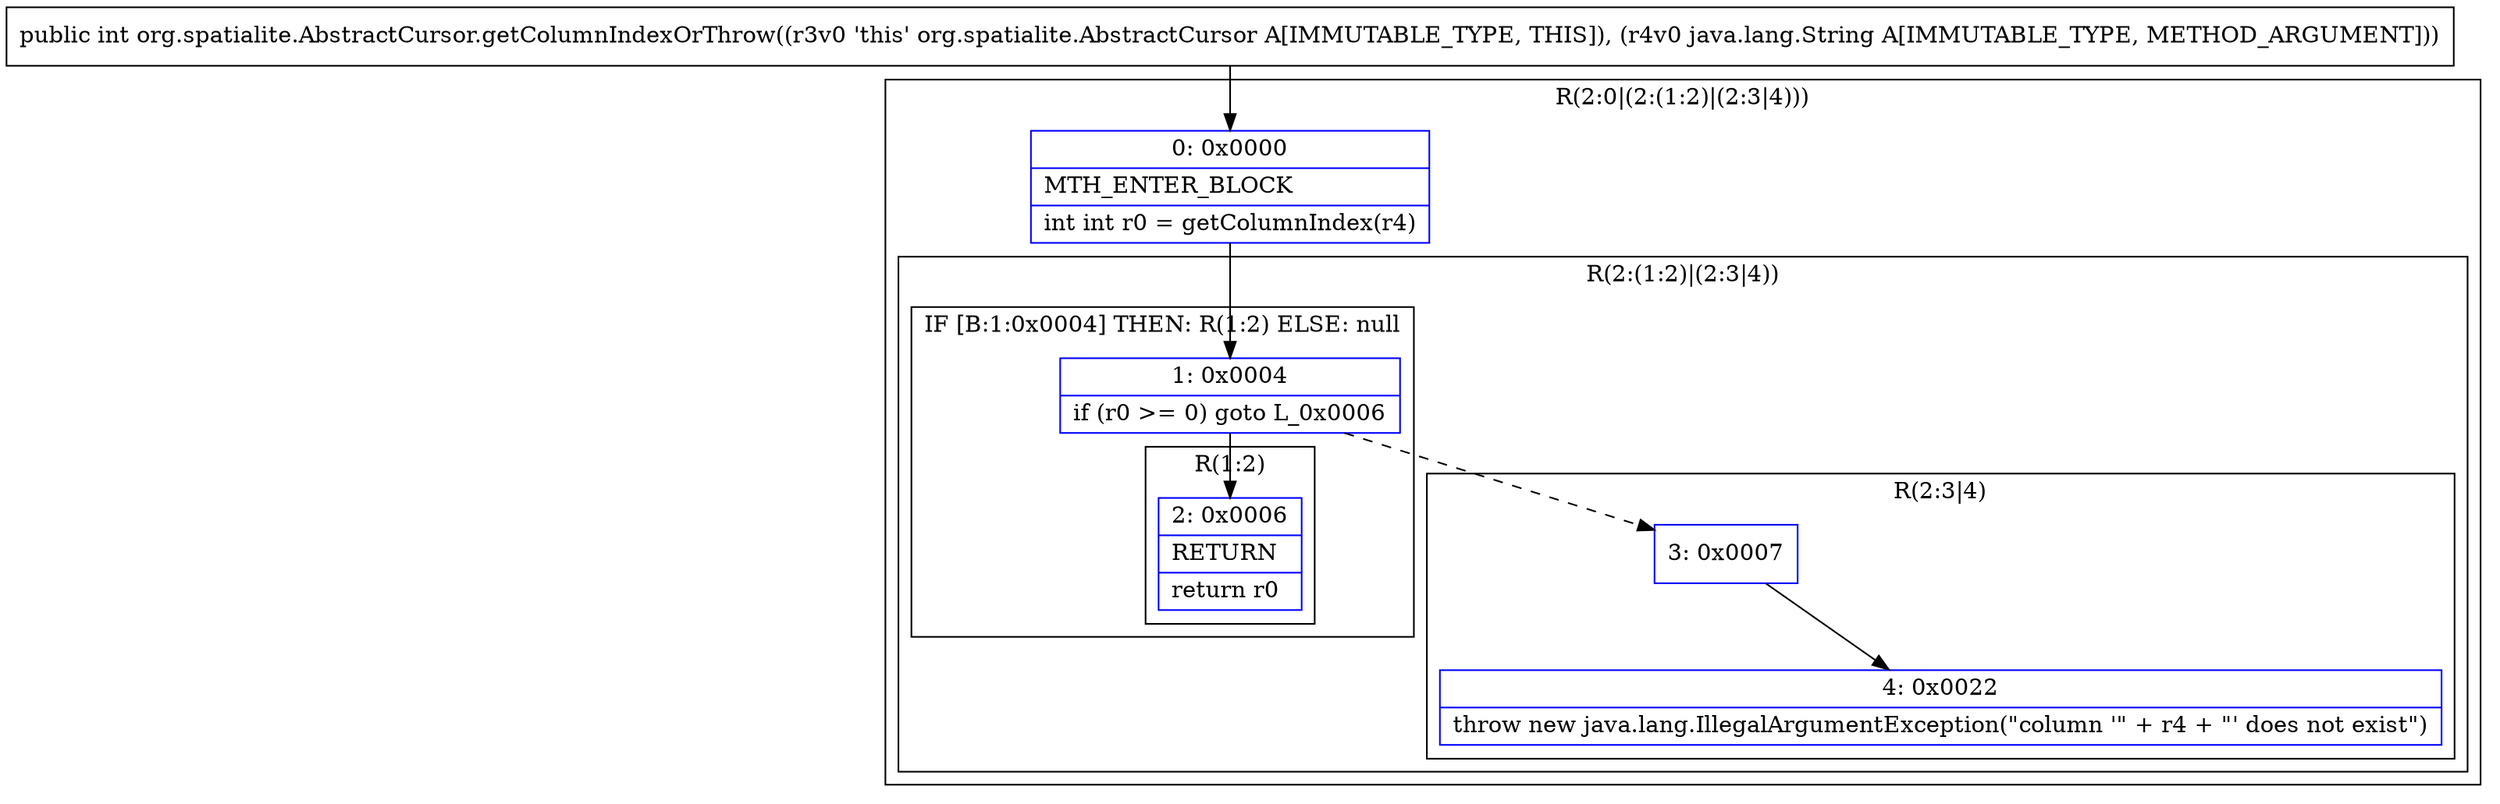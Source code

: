 digraph "CFG fororg.spatialite.AbstractCursor.getColumnIndexOrThrow(Ljava\/lang\/String;)I" {
subgraph cluster_Region_1281829357 {
label = "R(2:0|(2:(1:2)|(2:3|4)))";
node [shape=record,color=blue];
Node_0 [shape=record,label="{0\:\ 0x0000|MTH_ENTER_BLOCK\l|int int r0 = getColumnIndex(r4)\l}"];
subgraph cluster_Region_1181573696 {
label = "R(2:(1:2)|(2:3|4))";
node [shape=record,color=blue];
subgraph cluster_IfRegion_135396439 {
label = "IF [B:1:0x0004] THEN: R(1:2) ELSE: null";
node [shape=record,color=blue];
Node_1 [shape=record,label="{1\:\ 0x0004|if (r0 \>= 0) goto L_0x0006\l}"];
subgraph cluster_Region_1946116243 {
label = "R(1:2)";
node [shape=record,color=blue];
Node_2 [shape=record,label="{2\:\ 0x0006|RETURN\l|return r0\l}"];
}
}
subgraph cluster_Region_1440613558 {
label = "R(2:3|4)";
node [shape=record,color=blue];
Node_3 [shape=record,label="{3\:\ 0x0007}"];
Node_4 [shape=record,label="{4\:\ 0x0022|throw new java.lang.IllegalArgumentException(\"column '\" + r4 + \"' does not exist\")\l}"];
}
}
}
MethodNode[shape=record,label="{public int org.spatialite.AbstractCursor.getColumnIndexOrThrow((r3v0 'this' org.spatialite.AbstractCursor A[IMMUTABLE_TYPE, THIS]), (r4v0 java.lang.String A[IMMUTABLE_TYPE, METHOD_ARGUMENT])) }"];
MethodNode -> Node_0;
Node_0 -> Node_1;
Node_1 -> Node_2;
Node_1 -> Node_3[style=dashed];
Node_3 -> Node_4;
}

